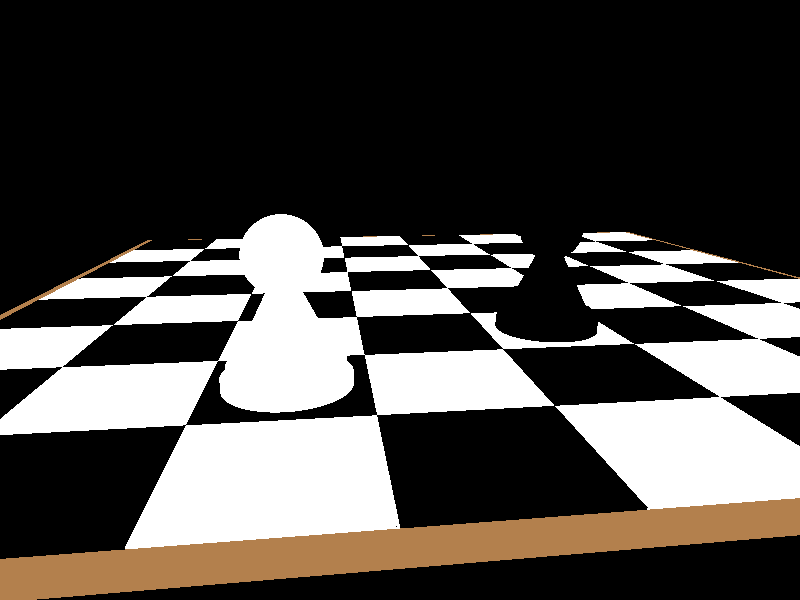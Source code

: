 camera {
    location <0.275, 0.15, -0.2>
    look_at <0.3, 0.1, 0>
}

// Light source on the left side of the scene
light_source {
    <-1.5, 1, 0.3>
    color rgb <1, 1, 1>
    fade_distance 2 
    fade_power 2
    area_light <0.7, 0, 0>, <0, 0.7, 0>, 12, 12 
    circular
    orient
}

// Light source on the left side of the scene
light_source {
    <0.6, 1, 2.3>
    color rgb <1, 1, 1>
    fade_distance 2
    fade_power 2
    area_light <0.7, 0, 0>, <0, 0.7, 0>, 12, 12 
    circular
    orient
}

#declare pawn =
union {
    cylinder {
        <0, 0.0, 0>,
        <0, 0.1, 0>,
        0.5
    }
    cylinder {
        <0, 0.1, 0>,
        <0, 0.2, 0>,
        0.45
    }
    cone {
        <0, 0.2, 0>, 0.4,
        <0, 1.0, 0>, 0.0
    }
    sphere{
        <0, 1.0, 0>, 0.3
    }
    finish {
        specular 0.6
    }
    scale 0.08
}

#declare chessboard =
union {
    box {
        <0, 0.01, 0> <0.8, 0.011, 0.8>
        pigment {
            checker
            color rgb<1, 1, 1>
            color rgb<0, 0, 0>
            scale 0.8 * 0.125 
        }
        finish {
            reflection 0.1
            specular 0.5
            roughness 0.001
        }
    }
    box {
        <-0.01, 0, -0.01> <0.81, 0.01, 0.81>
        pigment {
            color rgb <0.7, 0.5, 0.3>
        }
    }
}

union {
    object {
        chessboard
    }

    object {
        pawn
        pigment{
            color rgb <1, 1, 1>
        }
        translate <0.25, 0.011, 0.15>
    }

    object {
        pawn
        pigment{
            color rgb <0, 0, 0>
        }
        translate <0.45, 0.011, 0.25>
    }
}
